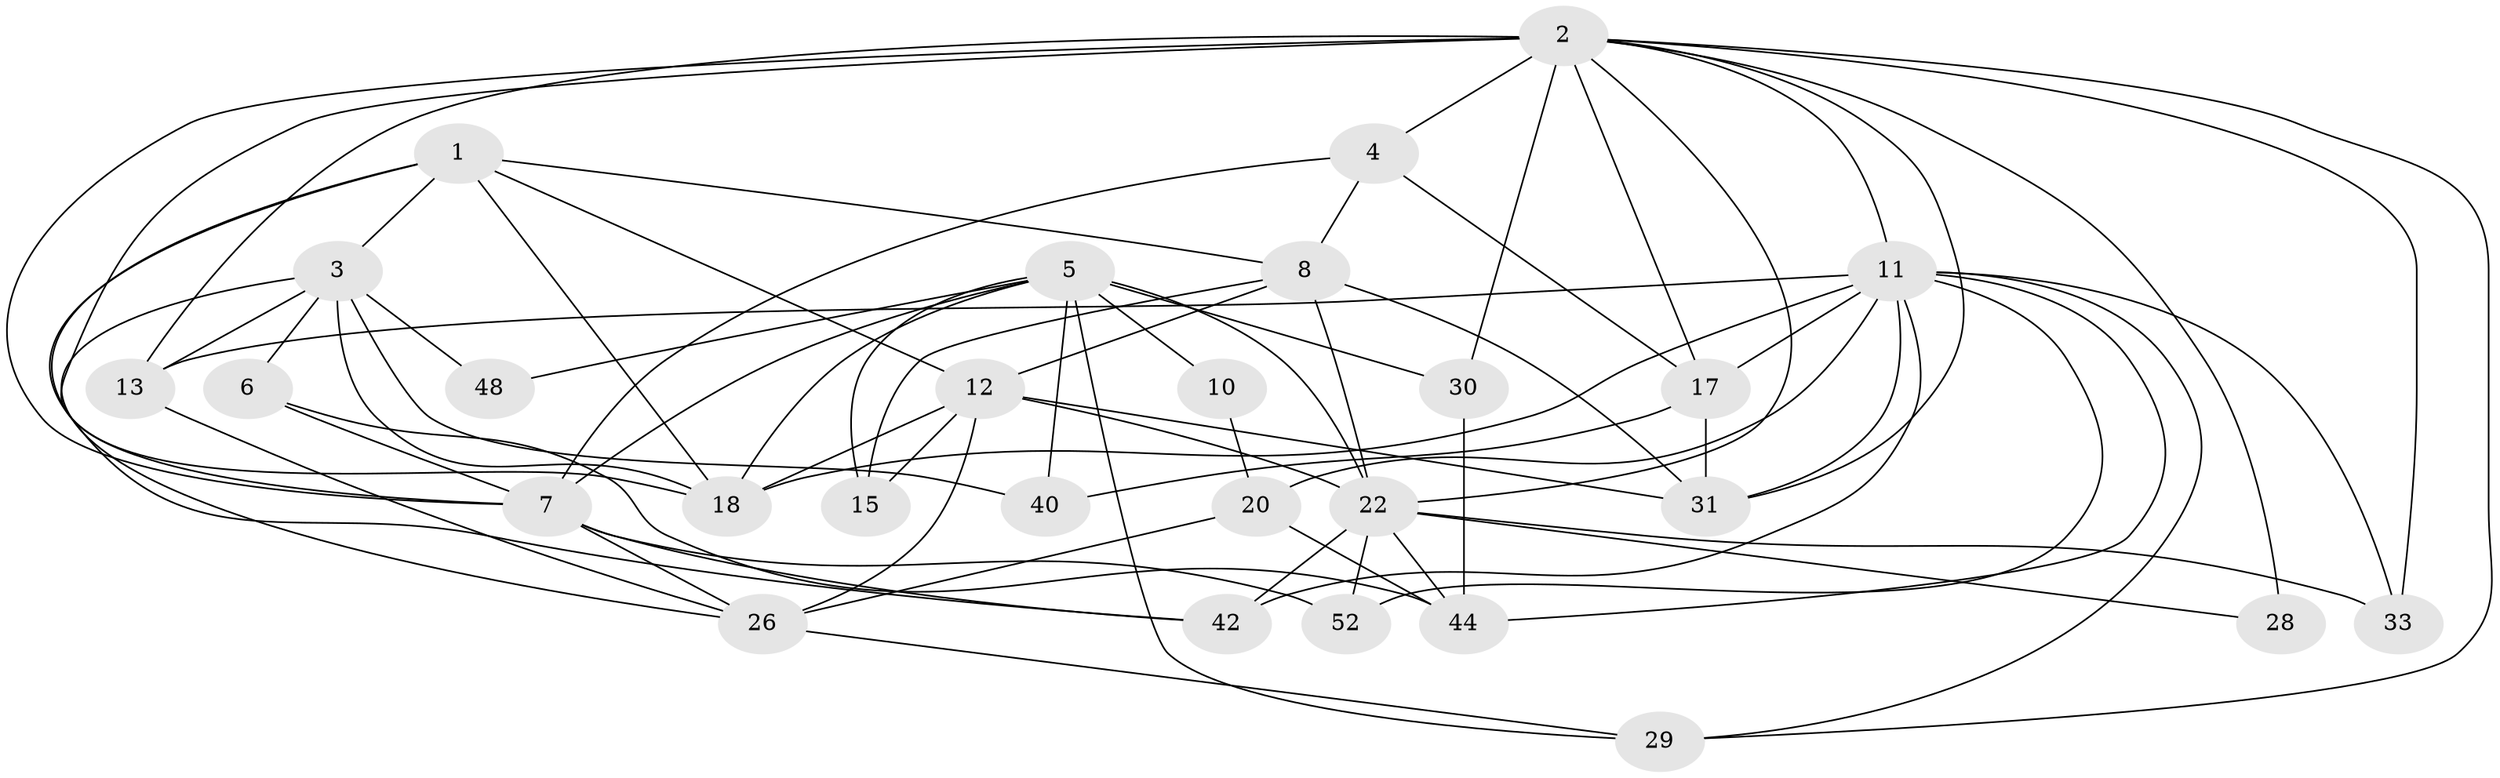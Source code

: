 // original degree distribution, {4: 0.25, 7: 0.05357142857142857, 2: 0.08928571428571429, 3: 0.32142857142857145, 5: 0.23214285714285715, 6: 0.05357142857142857}
// Generated by graph-tools (version 1.1) at 2025/18/03/04/25 18:18:37]
// undirected, 28 vertices, 73 edges
graph export_dot {
graph [start="1"]
  node [color=gray90,style=filled];
  1 [super="+36"];
  2 [super="+19"];
  3 [super="+9"];
  4 [super="+16"];
  5 [super="+14+32+34"];
  6;
  7 [super="+27"];
  8 [super="+21"];
  10;
  11 [super="+46+45+53+24"];
  12 [super="+23"];
  13 [super="+25"];
  15;
  17 [super="+38"];
  18 [super="+54"];
  20;
  22 [super="+55"];
  26 [super="+47"];
  28;
  29;
  30;
  31;
  33;
  40;
  42;
  44 [super="+49"];
  48;
  52;
  1 -- 7;
  1 -- 42;
  1 -- 18;
  1 -- 8;
  1 -- 3;
  1 -- 12;
  2 -- 31;
  2 -- 13 [weight=2];
  2 -- 28;
  2 -- 11 [weight=2];
  2 -- 7 [weight=2];
  2 -- 33;
  2 -- 4;
  2 -- 17;
  2 -- 22;
  2 -- 29;
  2 -- 30 [weight=2];
  2 -- 18;
  3 -- 18 [weight=2];
  3 -- 6;
  3 -- 40;
  3 -- 13;
  3 -- 48 [weight=2];
  3 -- 26;
  4 -- 7;
  4 -- 17;
  4 -- 8;
  5 -- 18;
  5 -- 40 [weight=2];
  5 -- 48;
  5 -- 30;
  5 -- 10;
  5 -- 15;
  5 -- 7;
  5 -- 29;
  5 -- 22;
  6 -- 7;
  6 -- 44;
  7 -- 52;
  7 -- 42;
  7 -- 26;
  8 -- 31;
  8 -- 15;
  8 -- 22;
  8 -- 12;
  10 -- 20;
  11 -- 20 [weight=2];
  11 -- 13;
  11 -- 31;
  11 -- 17;
  11 -- 18;
  11 -- 52;
  11 -- 29;
  11 -- 44;
  11 -- 33;
  11 -- 42;
  12 -- 15;
  12 -- 18;
  12 -- 26;
  12 -- 31;
  12 -- 22;
  13 -- 26;
  17 -- 40;
  17 -- 31;
  20 -- 44;
  20 -- 26;
  22 -- 33;
  22 -- 42;
  22 -- 52;
  22 -- 28;
  22 -- 44;
  26 -- 29;
  30 -- 44 [weight=2];
}
